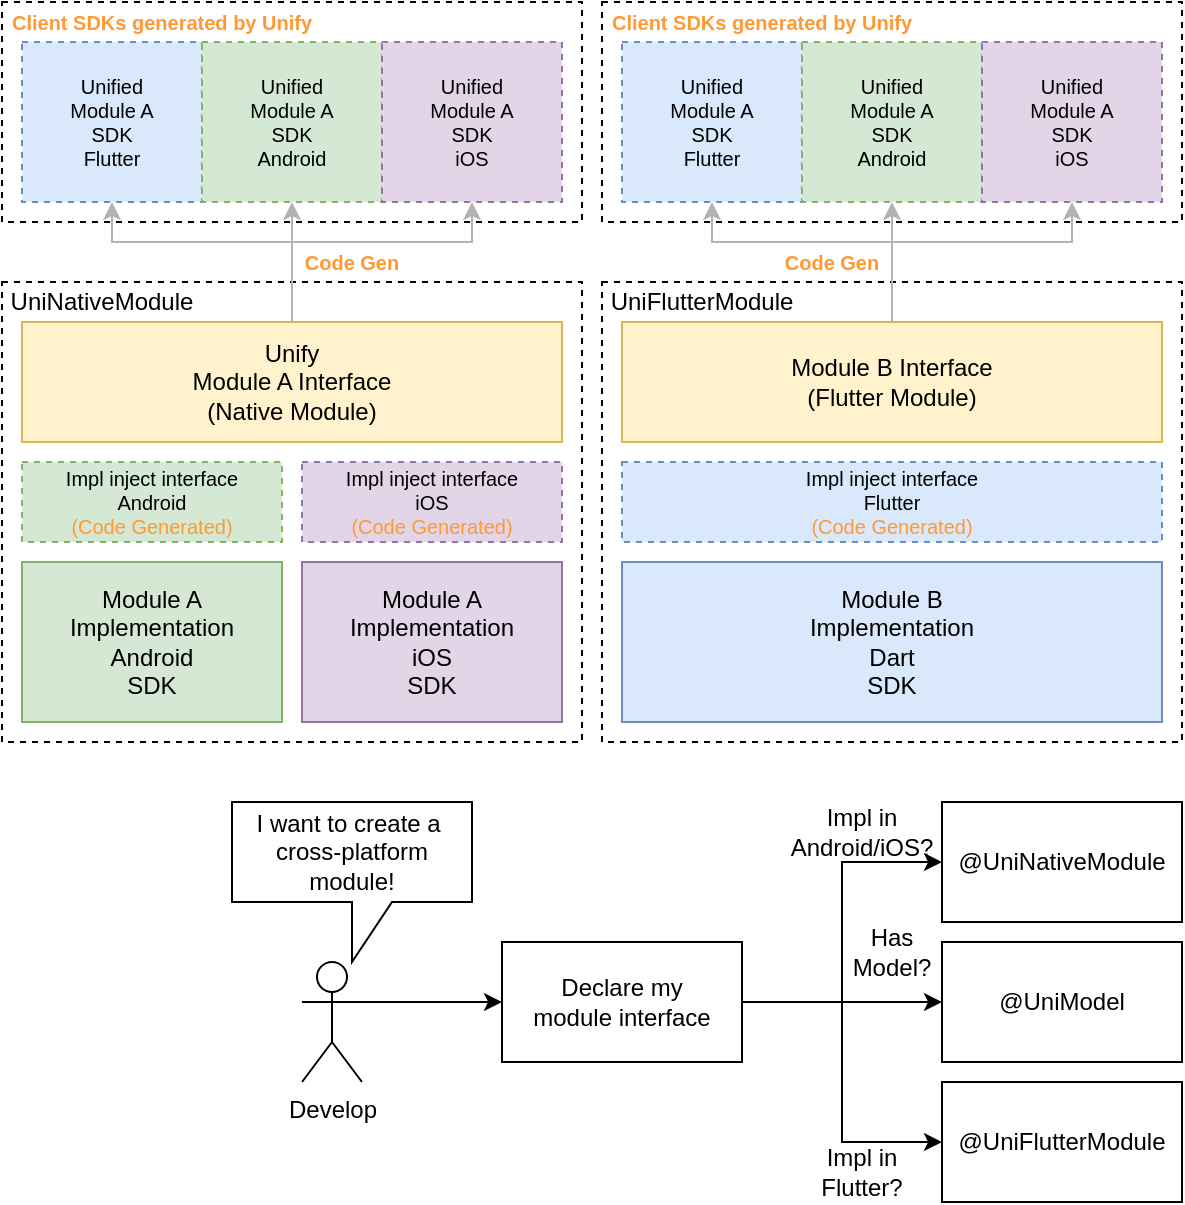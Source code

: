 <mxfile version="23.0.2" type="device">
  <diagram name="Page-1" id="3NL6jyNCKuKWrbX2lxhz">
    <mxGraphModel dx="1839" dy="578" grid="1" gridSize="10" guides="1" tooltips="1" connect="1" arrows="1" fold="1" page="1" pageScale="1" pageWidth="850" pageHeight="1100" math="0" shadow="0">
      <root>
        <mxCell id="0" />
        <mxCell id="1" parent="0" />
        <mxCell id="cx1BYwl4nnM576tCdIoU-37" value="" style="edgeStyle=orthogonalEdgeStyle;rounded=0;orthogonalLoop=1;jettySize=auto;html=1;strokeColor=#B3B3B3;" parent="1" source="cx1BYwl4nnM576tCdIoU-27" target="cx1BYwl4nnM576tCdIoU-33" edge="1">
          <mxGeometry relative="1" as="geometry" />
        </mxCell>
        <mxCell id="cx1BYwl4nnM576tCdIoU-27" value="" style="rounded=0;whiteSpace=wrap;html=1;dashed=1;" parent="1" vertex="1">
          <mxGeometry x="270" y="230" width="290" height="230" as="geometry" />
        </mxCell>
        <mxCell id="cx1BYwl4nnM576tCdIoU-19" value="" style="rounded=0;whiteSpace=wrap;html=1;dashed=1;" parent="1" vertex="1">
          <mxGeometry x="-30" y="90" width="290" height="110" as="geometry" />
        </mxCell>
        <mxCell id="cx1BYwl4nnM576tCdIoU-17" value="" style="rounded=0;whiteSpace=wrap;html=1;dashed=1;" parent="1" vertex="1">
          <mxGeometry x="-30" y="230" width="290" height="230" as="geometry" />
        </mxCell>
        <mxCell id="cx1BYwl4nnM576tCdIoU-21" style="edgeStyle=orthogonalEdgeStyle;rounded=0;orthogonalLoop=1;jettySize=auto;html=1;exitX=0.5;exitY=0;exitDx=0;exitDy=0;strokeColor=#B3B3B3;" parent="1" source="cx1BYwl4nnM576tCdIoU-1" target="cx1BYwl4nnM576tCdIoU-8" edge="1">
          <mxGeometry relative="1" as="geometry">
            <Array as="points">
              <mxPoint x="115" y="210" />
              <mxPoint x="25" y="210" />
            </Array>
          </mxGeometry>
        </mxCell>
        <mxCell id="cx1BYwl4nnM576tCdIoU-22" style="edgeStyle=orthogonalEdgeStyle;rounded=0;orthogonalLoop=1;jettySize=auto;html=1;exitX=0.5;exitY=0;exitDx=0;exitDy=0;entryX=0.5;entryY=1;entryDx=0;entryDy=0;strokeColor=#B3B3B3;" parent="1" source="cx1BYwl4nnM576tCdIoU-1" target="cx1BYwl4nnM576tCdIoU-9" edge="1">
          <mxGeometry relative="1" as="geometry" />
        </mxCell>
        <mxCell id="cx1BYwl4nnM576tCdIoU-23" style="edgeStyle=orthogonalEdgeStyle;rounded=0;orthogonalLoop=1;jettySize=auto;html=1;exitX=0.5;exitY=0;exitDx=0;exitDy=0;entryX=0.5;entryY=1;entryDx=0;entryDy=0;strokeColor=#B3B3B3;" parent="1" source="cx1BYwl4nnM576tCdIoU-1" target="cx1BYwl4nnM576tCdIoU-10" edge="1">
          <mxGeometry relative="1" as="geometry">
            <Array as="points">
              <mxPoint x="115" y="210" />
              <mxPoint x="205" y="210" />
            </Array>
          </mxGeometry>
        </mxCell>
        <mxCell id="cx1BYwl4nnM576tCdIoU-1" value="Unify&lt;br&gt;Module A Interface&lt;br&gt;(Native Module)" style="rounded=0;whiteSpace=wrap;html=1;fillColor=#fff2cc;strokeColor=#d6b656;" parent="1" vertex="1">
          <mxGeometry x="-20" y="250" width="270" height="60" as="geometry" />
        </mxCell>
        <mxCell id="cx1BYwl4nnM576tCdIoU-3" value="Module B Interface&lt;br&gt;(Flutter Module)" style="rounded=0;whiteSpace=wrap;html=1;fillColor=#fff2cc;strokeColor=#d6b656;" parent="1" vertex="1">
          <mxGeometry x="280" y="250" width="270" height="60" as="geometry" />
        </mxCell>
        <mxCell id="cx1BYwl4nnM576tCdIoU-4" value="Module A&lt;br&gt;Implementation&lt;br&gt;Android&lt;br&gt;SDK" style="rounded=0;whiteSpace=wrap;html=1;fillColor=#d5e8d4;strokeColor=#82b366;" parent="1" vertex="1">
          <mxGeometry x="-20" y="370" width="130" height="80" as="geometry" />
        </mxCell>
        <mxCell id="cx1BYwl4nnM576tCdIoU-5" value="Module A&lt;br&gt;Implementation&lt;br&gt;iOS&lt;br&gt;SDK" style="rounded=0;whiteSpace=wrap;html=1;fillColor=#e1d5e7;strokeColor=#9673a6;" parent="1" vertex="1">
          <mxGeometry x="120" y="370" width="130" height="80" as="geometry" />
        </mxCell>
        <mxCell id="cx1BYwl4nnM576tCdIoU-6" value="Impl inject interface&lt;br style=&quot;font-size: 10px;&quot;&gt;Android&lt;br&gt;&lt;font color=&quot;#ff9933&quot;&gt;(Code Generated)&lt;/font&gt;" style="rounded=0;whiteSpace=wrap;html=1;fontSize=10;fillColor=#d5e8d4;strokeColor=#82b366;dashed=1;" parent="1" vertex="1">
          <mxGeometry x="-20" y="320" width="130" height="40" as="geometry" />
        </mxCell>
        <mxCell id="cx1BYwl4nnM576tCdIoU-7" value="Impl inject interface&lt;br style=&quot;font-size: 10px;&quot;&gt;iOS&lt;br&gt;&lt;font color=&quot;#ff9933&quot;&gt;(Code Generated)&lt;/font&gt;" style="rounded=0;whiteSpace=wrap;html=1;fontSize=10;fillColor=#e1d5e7;strokeColor=#9673a6;dashed=1;" parent="1" vertex="1">
          <mxGeometry x="120" y="320" width="130" height="40" as="geometry" />
        </mxCell>
        <mxCell id="cx1BYwl4nnM576tCdIoU-8" value="Unified&lt;br&gt;Module A&lt;br&gt;SDK&lt;br&gt;Flutter" style="rounded=0;whiteSpace=wrap;html=1;fontSize=10;fillColor=#dae8fc;strokeColor=#6c8ebf;dashed=1;" parent="1" vertex="1">
          <mxGeometry x="-20" y="110" width="90" height="80" as="geometry" />
        </mxCell>
        <mxCell id="cx1BYwl4nnM576tCdIoU-9" value="Unified&lt;br&gt;Module A&lt;br&gt;SDK&lt;br&gt;Android" style="rounded=0;whiteSpace=wrap;html=1;fontSize=10;fillColor=#d5e8d4;strokeColor=#82b366;dashed=1;" parent="1" vertex="1">
          <mxGeometry x="70" y="110" width="90" height="80" as="geometry" />
        </mxCell>
        <mxCell id="cx1BYwl4nnM576tCdIoU-10" value="Unified&lt;br&gt;Module A&lt;br&gt;SDK&lt;br&gt;iOS" style="rounded=0;whiteSpace=wrap;html=1;fontSize=10;fillColor=#e1d5e7;strokeColor=#9673a6;dashed=1;" parent="1" vertex="1">
          <mxGeometry x="160" y="110" width="90" height="80" as="geometry" />
        </mxCell>
        <mxCell id="cx1BYwl4nnM576tCdIoU-18" value="UniNativeModule" style="text;html=1;strokeColor=none;fillColor=none;align=center;verticalAlign=middle;whiteSpace=wrap;rounded=0;" parent="1" vertex="1">
          <mxGeometry x="-30" y="230" width="100" height="20" as="geometry" />
        </mxCell>
        <mxCell id="cx1BYwl4nnM576tCdIoU-20" value="Client SDKs generated by Unify" style="text;html=1;strokeColor=none;fillColor=none;align=center;verticalAlign=middle;whiteSpace=wrap;rounded=0;fontColor=#FF9933;fontSize=10;fontStyle=1" parent="1" vertex="1">
          <mxGeometry x="-30" y="90" width="160" height="20" as="geometry" />
        </mxCell>
        <mxCell id="cx1BYwl4nnM576tCdIoU-24" value="Code Gen" style="text;html=1;strokeColor=none;fillColor=none;align=center;verticalAlign=middle;whiteSpace=wrap;rounded=0;fontColor=#FF9933;fontSize=10;fontStyle=1" parent="1" vertex="1">
          <mxGeometry x="120" y="210" width="50" height="20" as="geometry" />
        </mxCell>
        <mxCell id="cx1BYwl4nnM576tCdIoU-28" value="UniFlutterModule" style="text;html=1;strokeColor=none;fillColor=none;align=center;verticalAlign=middle;whiteSpace=wrap;rounded=0;" parent="1" vertex="1">
          <mxGeometry x="270" y="230" width="100" height="20" as="geometry" />
        </mxCell>
        <mxCell id="cx1BYwl4nnM576tCdIoU-29" value="Impl inject interface&lt;br style=&quot;font-size: 10px;&quot;&gt;Flutter&lt;br&gt;&lt;font color=&quot;#ff9933&quot;&gt;(Code Generated)&lt;/font&gt;" style="rounded=0;whiteSpace=wrap;html=1;fontSize=10;fillColor=#dae8fc;strokeColor=#6c8ebf;dashed=1;" parent="1" vertex="1">
          <mxGeometry x="280" y="320" width="270" height="40" as="geometry" />
        </mxCell>
        <mxCell id="cx1BYwl4nnM576tCdIoU-30" value="Module B&lt;br&gt;Implementation&lt;br&gt;Dart&lt;br&gt;SDK" style="rounded=0;whiteSpace=wrap;html=1;fillColor=#dae8fc;strokeColor=#6c8ebf;" parent="1" vertex="1">
          <mxGeometry x="280" y="370" width="270" height="80" as="geometry" />
        </mxCell>
        <mxCell id="cx1BYwl4nnM576tCdIoU-31" value="" style="rounded=0;whiteSpace=wrap;html=1;dashed=1;" parent="1" vertex="1">
          <mxGeometry x="270" y="90" width="290" height="110" as="geometry" />
        </mxCell>
        <mxCell id="cx1BYwl4nnM576tCdIoU-32" value="Unified&lt;br&gt;Module A&lt;br&gt;SDK&lt;br&gt;Flutter" style="rounded=0;whiteSpace=wrap;html=1;fontSize=10;fillColor=#dae8fc;strokeColor=#6c8ebf;dashed=1;" parent="1" vertex="1">
          <mxGeometry x="280" y="110" width="90" height="80" as="geometry" />
        </mxCell>
        <mxCell id="cx1BYwl4nnM576tCdIoU-33" value="Unified&lt;br&gt;Module A&lt;br&gt;SDK&lt;br&gt;Android" style="rounded=0;whiteSpace=wrap;html=1;fontSize=10;fillColor=#d5e8d4;strokeColor=#82b366;dashed=1;" parent="1" vertex="1">
          <mxGeometry x="370" y="110" width="90" height="80" as="geometry" />
        </mxCell>
        <mxCell id="cx1BYwl4nnM576tCdIoU-34" value="Unified&lt;br&gt;Module A&lt;br&gt;SDK&lt;br&gt;iOS" style="rounded=0;whiteSpace=wrap;html=1;fontSize=10;fillColor=#e1d5e7;strokeColor=#9673a6;dashed=1;" parent="1" vertex="1">
          <mxGeometry x="460" y="110" width="90" height="80" as="geometry" />
        </mxCell>
        <mxCell id="cx1BYwl4nnM576tCdIoU-35" value="Client SDKs generated by Unify" style="text;html=1;strokeColor=none;fillColor=none;align=center;verticalAlign=middle;whiteSpace=wrap;rounded=0;fontColor=#FF9933;fontSize=10;fontStyle=1" parent="1" vertex="1">
          <mxGeometry x="270" y="90" width="160" height="20" as="geometry" />
        </mxCell>
        <mxCell id="cx1BYwl4nnM576tCdIoU-36" style="edgeStyle=orthogonalEdgeStyle;rounded=0;orthogonalLoop=1;jettySize=auto;html=1;exitX=0.5;exitY=0;exitDx=0;exitDy=0;entryX=0.5;entryY=1;entryDx=0;entryDy=0;strokeColor=#B3B3B3;" parent="1" source="cx1BYwl4nnM576tCdIoU-3" target="cx1BYwl4nnM576tCdIoU-33" edge="1">
          <mxGeometry relative="1" as="geometry" />
        </mxCell>
        <mxCell id="cx1BYwl4nnM576tCdIoU-38" style="edgeStyle=orthogonalEdgeStyle;rounded=0;orthogonalLoop=1;jettySize=auto;html=1;exitX=0.5;exitY=0;exitDx=0;exitDy=0;entryX=0.5;entryY=1;entryDx=0;entryDy=0;strokeColor=#B3B3B3;" parent="1" source="cx1BYwl4nnM576tCdIoU-3" target="cx1BYwl4nnM576tCdIoU-32" edge="1">
          <mxGeometry relative="1" as="geometry">
            <Array as="points">
              <mxPoint x="415" y="210" />
              <mxPoint x="325" y="210" />
            </Array>
          </mxGeometry>
        </mxCell>
        <mxCell id="cx1BYwl4nnM576tCdIoU-39" style="edgeStyle=orthogonalEdgeStyle;rounded=0;orthogonalLoop=1;jettySize=auto;html=1;exitX=0.5;exitY=0;exitDx=0;exitDy=0;entryX=0.5;entryY=1;entryDx=0;entryDy=0;strokeColor=#B3B3B3;" parent="1" source="cx1BYwl4nnM576tCdIoU-3" target="cx1BYwl4nnM576tCdIoU-34" edge="1">
          <mxGeometry relative="1" as="geometry">
            <Array as="points">
              <mxPoint x="415" y="210" />
              <mxPoint x="505" y="210" />
            </Array>
          </mxGeometry>
        </mxCell>
        <mxCell id="cx1BYwl4nnM576tCdIoU-40" value="Code Gen" style="text;html=1;strokeColor=none;fillColor=none;align=center;verticalAlign=middle;whiteSpace=wrap;rounded=0;fontColor=#FF9933;fontSize=10;fontStyle=1" parent="1" vertex="1">
          <mxGeometry x="360" y="210" width="50" height="20" as="geometry" />
        </mxCell>
        <mxCell id="59yGOXbO8l3Bfwi4bfid-4" style="edgeStyle=orthogonalEdgeStyle;rounded=0;orthogonalLoop=1;jettySize=auto;html=1;exitX=1;exitY=0.333;exitDx=0;exitDy=0;exitPerimeter=0;entryX=0;entryY=0.5;entryDx=0;entryDy=0;" edge="1" parent="1" source="59yGOXbO8l3Bfwi4bfid-1" target="59yGOXbO8l3Bfwi4bfid-3">
          <mxGeometry relative="1" as="geometry" />
        </mxCell>
        <mxCell id="59yGOXbO8l3Bfwi4bfid-1" value="Develop" style="shape=umlActor;verticalLabelPosition=bottom;verticalAlign=top;html=1;outlineConnect=0;" vertex="1" parent="1">
          <mxGeometry x="120" y="570" width="30" height="60" as="geometry" />
        </mxCell>
        <mxCell id="59yGOXbO8l3Bfwi4bfid-2" value="I want to create a&amp;nbsp;&lt;br&gt;cross-platform module!" style="shape=callout;whiteSpace=wrap;html=1;perimeter=calloutPerimeter;" vertex="1" parent="1">
          <mxGeometry x="85" y="490" width="120" height="80" as="geometry" />
        </mxCell>
        <mxCell id="59yGOXbO8l3Bfwi4bfid-7" style="edgeStyle=orthogonalEdgeStyle;rounded=0;orthogonalLoop=1;jettySize=auto;html=1;exitX=1;exitY=0.5;exitDx=0;exitDy=0;entryX=0;entryY=0.5;entryDx=0;entryDy=0;" edge="1" parent="1" source="59yGOXbO8l3Bfwi4bfid-3" target="59yGOXbO8l3Bfwi4bfid-5">
          <mxGeometry relative="1" as="geometry" />
        </mxCell>
        <mxCell id="59yGOXbO8l3Bfwi4bfid-8" style="edgeStyle=orthogonalEdgeStyle;rounded=0;orthogonalLoop=1;jettySize=auto;html=1;exitX=1;exitY=0.5;exitDx=0;exitDy=0;entryX=0;entryY=0.5;entryDx=0;entryDy=0;" edge="1" parent="1" source="59yGOXbO8l3Bfwi4bfid-3" target="59yGOXbO8l3Bfwi4bfid-6">
          <mxGeometry relative="1" as="geometry" />
        </mxCell>
        <mxCell id="59yGOXbO8l3Bfwi4bfid-12" style="edgeStyle=orthogonalEdgeStyle;rounded=0;orthogonalLoop=1;jettySize=auto;html=1;exitX=1;exitY=0.5;exitDx=0;exitDy=0;entryX=0;entryY=0.5;entryDx=0;entryDy=0;" edge="1" parent="1" source="59yGOXbO8l3Bfwi4bfid-3" target="59yGOXbO8l3Bfwi4bfid-11">
          <mxGeometry relative="1" as="geometry" />
        </mxCell>
        <mxCell id="59yGOXbO8l3Bfwi4bfid-3" value="Declare my&lt;br&gt;module interface" style="rounded=0;whiteSpace=wrap;html=1;" vertex="1" parent="1">
          <mxGeometry x="220" y="560" width="120" height="60" as="geometry" />
        </mxCell>
        <mxCell id="59yGOXbO8l3Bfwi4bfid-5" value="@UniNativeModule" style="rounded=0;whiteSpace=wrap;html=1;" vertex="1" parent="1">
          <mxGeometry x="440" y="490" width="120" height="60" as="geometry" />
        </mxCell>
        <mxCell id="59yGOXbO8l3Bfwi4bfid-6" value="@UniFlutterModule" style="rounded=0;whiteSpace=wrap;html=1;" vertex="1" parent="1">
          <mxGeometry x="440" y="630" width="120" height="60" as="geometry" />
        </mxCell>
        <mxCell id="59yGOXbO8l3Bfwi4bfid-9" value="Impl in&lt;br&gt;Android/iOS?" style="text;html=1;strokeColor=none;fillColor=none;align=center;verticalAlign=middle;whiteSpace=wrap;rounded=0;" vertex="1" parent="1">
          <mxGeometry x="370" y="490" width="60" height="30" as="geometry" />
        </mxCell>
        <mxCell id="59yGOXbO8l3Bfwi4bfid-10" value="Impl in&lt;br&gt;Flutter?" style="text;html=1;strokeColor=none;fillColor=none;align=center;verticalAlign=middle;whiteSpace=wrap;rounded=0;" vertex="1" parent="1">
          <mxGeometry x="370" y="660" width="60" height="30" as="geometry" />
        </mxCell>
        <mxCell id="59yGOXbO8l3Bfwi4bfid-11" value="@UniModel" style="rounded=0;whiteSpace=wrap;html=1;" vertex="1" parent="1">
          <mxGeometry x="440" y="560" width="120" height="60" as="geometry" />
        </mxCell>
        <mxCell id="59yGOXbO8l3Bfwi4bfid-13" value="Has&lt;br&gt;Model?" style="text;html=1;strokeColor=none;fillColor=none;align=center;verticalAlign=middle;whiteSpace=wrap;rounded=0;" vertex="1" parent="1">
          <mxGeometry x="385" y="550" width="60" height="30" as="geometry" />
        </mxCell>
      </root>
    </mxGraphModel>
  </diagram>
</mxfile>
